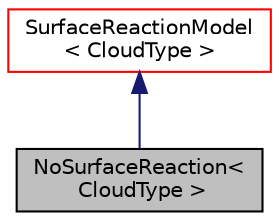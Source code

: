 digraph "NoSurfaceReaction&lt; CloudType &gt;"
{
  bgcolor="transparent";
  edge [fontname="Helvetica",fontsize="10",labelfontname="Helvetica",labelfontsize="10"];
  node [fontname="Helvetica",fontsize="10",shape=record];
  Node1 [label="NoSurfaceReaction\<\l CloudType \>",height=0.2,width=0.4,color="black", fillcolor="grey75", style="filled", fontcolor="black"];
  Node2 -> Node1 [dir="back",color="midnightblue",fontsize="10",style="solid",fontname="Helvetica"];
  Node2 [label="SurfaceReactionModel\l\< CloudType \>",height=0.2,width=0.4,color="red",URL="$a02576.html",tooltip="Templated surface reaction model class. "];
}

